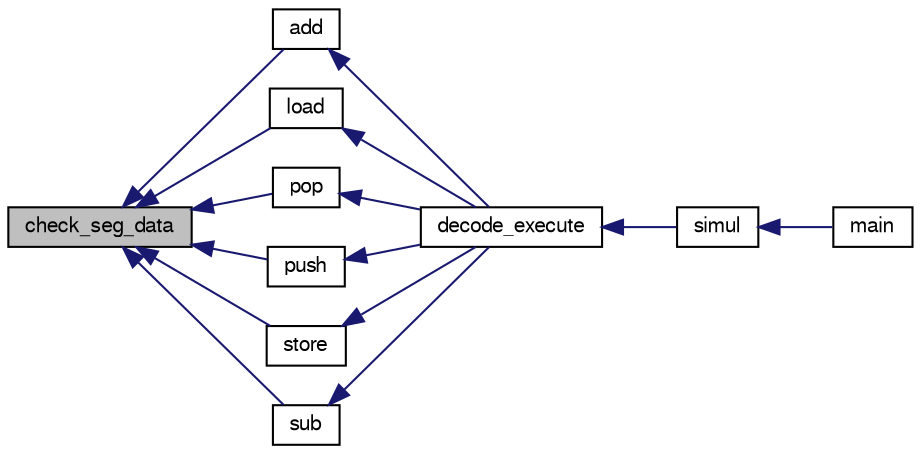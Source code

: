 digraph "check_seg_data"
{
  edge [fontname="FreeSans",fontsize="10",labelfontname="FreeSans",labelfontsize="10"];
  node [fontname="FreeSans",fontsize="10",shape=record];
  rankdir="LR";
  Node1 [label="check_seg_data",height=0.2,width=0.4,color="black", fillcolor="grey75", style="filled" fontcolor="black"];
  Node1 -> Node2 [dir="back",color="midnightblue",fontsize="10",style="solid",fontname="FreeSans"];
  Node2 [label="add",height=0.2,width=0.4,color="black", fillcolor="white", style="filled",URL="$exec_8c.html#a7ee7713b6e85c2188ab02f2915de93f8"];
  Node2 -> Node3 [dir="back",color="midnightblue",fontsize="10",style="solid",fontname="FreeSans"];
  Node3 [label="decode_execute",height=0.2,width=0.4,color="black", fillcolor="white", style="filled",URL="$exec_8h.html#a41471ced34d27777447c2609173af7de",tooltip="Décodage et exécution d&#39;une instruction. "];
  Node3 -> Node4 [dir="back",color="midnightblue",fontsize="10",style="solid",fontname="FreeSans"];
  Node4 [label="simul",height=0.2,width=0.4,color="black", fillcolor="white", style="filled",URL="$machine_8h.html#ad0bfa0ce7434b963eea888d7b847ac3b",tooltip="Simulation. "];
  Node4 -> Node5 [dir="back",color="midnightblue",fontsize="10",style="solid",fontname="FreeSans"];
  Node5 [label="main",height=0.2,width=0.4,color="black", fillcolor="white", style="filled",URL="$test__simul_8c.html#a0ddf1224851353fc92bfbff6f499fa97",tooltip="Programme de test. "];
  Node1 -> Node6 [dir="back",color="midnightblue",fontsize="10",style="solid",fontname="FreeSans"];
  Node6 [label="load",height=0.2,width=0.4,color="black", fillcolor="white", style="filled",URL="$exec_8c.html#a3ffc341e4de6e5d18c2aaa75bb1d1bd4"];
  Node6 -> Node3 [dir="back",color="midnightblue",fontsize="10",style="solid",fontname="FreeSans"];
  Node1 -> Node7 [dir="back",color="midnightblue",fontsize="10",style="solid",fontname="FreeSans"];
  Node7 [label="pop",height=0.2,width=0.4,color="black", fillcolor="white", style="filled",URL="$exec_8c.html#aee15e6caec7d046384f6c7832fd5f8b1"];
  Node7 -> Node3 [dir="back",color="midnightblue",fontsize="10",style="solid",fontname="FreeSans"];
  Node1 -> Node8 [dir="back",color="midnightblue",fontsize="10",style="solid",fontname="FreeSans"];
  Node8 [label="push",height=0.2,width=0.4,color="black", fillcolor="white", style="filled",URL="$exec_8c.html#a8ffee845fd1b2304ae12874ab95b13a3"];
  Node8 -> Node3 [dir="back",color="midnightblue",fontsize="10",style="solid",fontname="FreeSans"];
  Node1 -> Node9 [dir="back",color="midnightblue",fontsize="10",style="solid",fontname="FreeSans"];
  Node9 [label="store",height=0.2,width=0.4,color="black", fillcolor="white", style="filled",URL="$exec_8c.html#a4f4f15617a93854e66e215b1b5976385"];
  Node9 -> Node3 [dir="back",color="midnightblue",fontsize="10",style="solid",fontname="FreeSans"];
  Node1 -> Node10 [dir="back",color="midnightblue",fontsize="10",style="solid",fontname="FreeSans"];
  Node10 [label="sub",height=0.2,width=0.4,color="black", fillcolor="white", style="filled",URL="$exec_8c.html#a3f80bd12c3f294a72d93d559f5c238ca"];
  Node10 -> Node3 [dir="back",color="midnightblue",fontsize="10",style="solid",fontname="FreeSans"];
}
